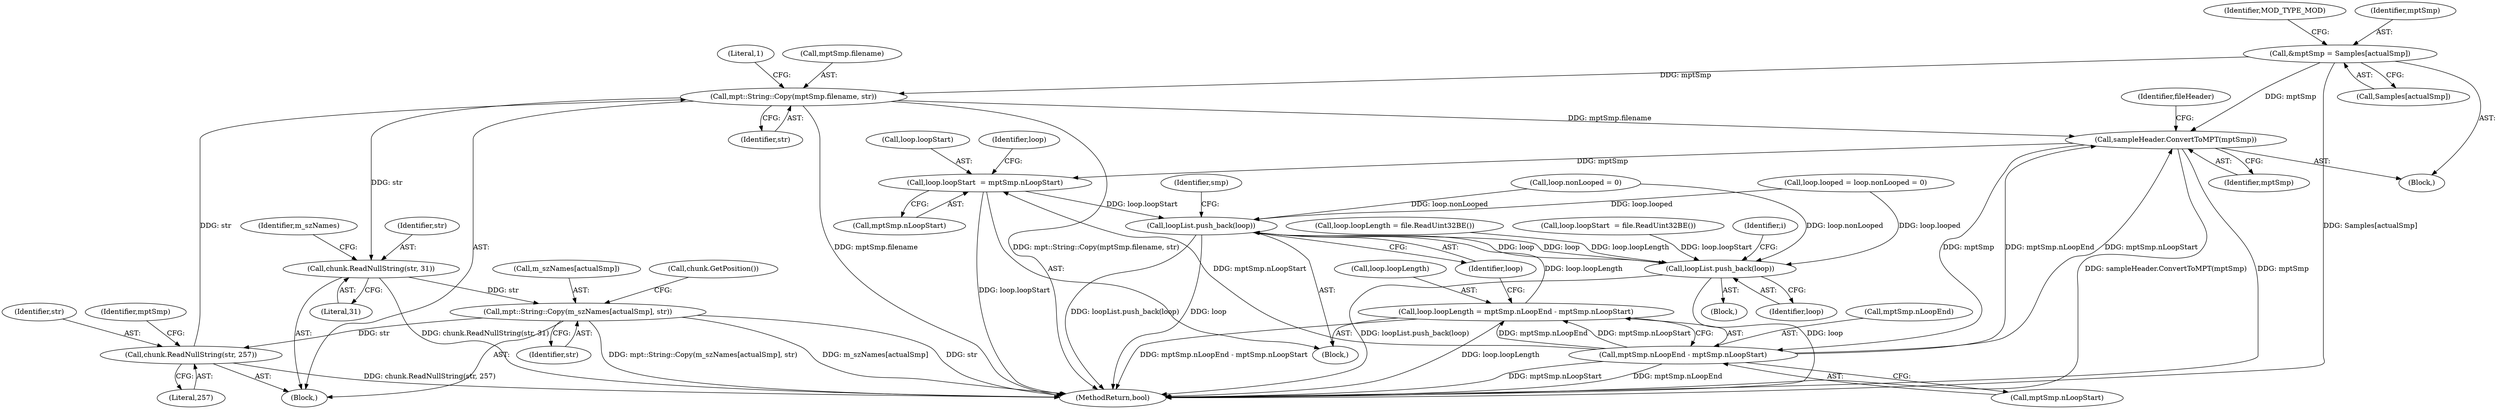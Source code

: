digraph "0_openmpt_61fc6d3030a4d4283105cb5fb46b27b42fa5575e_1@array" {
"1000260" [label="(Call,&mptSmp = Samples[actualSmp])"];
"1000304" [label="(Call,mpt::String::Copy(mptSmp.filename, str))"];
"1000311" [label="(Call,chunk.ReadNullString(str, 31))"];
"1000314" [label="(Call,mpt::String::Copy(m_szNames[actualSmp], str))"];
"1000301" [label="(Call,chunk.ReadNullString(str, 257))"];
"1000328" [label="(Call,sampleHeader.ConvertToMPT(mptSmp))"];
"1000391" [label="(Call,loop.loopStart  = mptSmp.nLoopStart)"];
"1000409" [label="(Call,loopList.push_back(loop))"];
"1000433" [label="(Call,loopList.push_back(loop))"];
"1000402" [label="(Call,mptSmp.nLoopEnd - mptSmp.nLoopStart)"];
"1000398" [label="(Call,loop.loopLength = mptSmp.nLoopEnd - mptSmp.nLoopStart)"];
"1000399" [label="(Call,loop.loopLength)"];
"1000390" [label="(Block,)"];
"1000321" [label="(Call,chunk.GetPosition())"];
"1000375" [label="(Call,loop.nonLooped = 0)"];
"1000423" [label="(Call,loop.loopStart  = file.ReadUint32BE())"];
"1000410" [label="(Identifier,loop)"];
"1000312" [label="(Identifier,str)"];
"1000398" [label="(Call,loop.loopLength = mptSmp.nLoopEnd - mptSmp.nLoopStart)"];
"1000301" [label="(Call,chunk.ReadNullString(str, 257))"];
"1000421" [label="(Identifier,i)"];
"1000400" [label="(Identifier,loop)"];
"1000303" [label="(Literal,257)"];
"1002182" [label="(MethodReturn,bool)"];
"1000266" [label="(Identifier,MOD_TYPE_MOD)"];
"1000333" [label="(Identifier,fileHeader)"];
"1000262" [label="(Call,Samples[actualSmp])"];
"1000371" [label="(Call,loop.looped = loop.nonLooped = 0)"];
"1000422" [label="(Block,)"];
"1000434" [label="(Identifier,loop)"];
"1000310" [label="(Literal,1)"];
"1000261" [label="(Identifier,mptSmp)"];
"1000318" [label="(Identifier,str)"];
"1000214" [label="(Identifier,smp)"];
"1000316" [label="(Identifier,m_szNames)"];
"1000403" [label="(Call,mptSmp.nLoopEnd)"];
"1000329" [label="(Identifier,mptSmp)"];
"1000315" [label="(Call,m_szNames[actualSmp])"];
"1000302" [label="(Identifier,str)"];
"1000299" [label="(Block,)"];
"1000328" [label="(Call,sampleHeader.ConvertToMPT(mptSmp))"];
"1000409" [label="(Call,loopList.push_back(loop))"];
"1000311" [label="(Call,chunk.ReadNullString(str, 31))"];
"1000215" [label="(Block,)"];
"1000308" [label="(Identifier,str)"];
"1000395" [label="(Call,mptSmp.nLoopStart)"];
"1000428" [label="(Call,loop.loopLength = file.ReadUint32BE())"];
"1000406" [label="(Call,mptSmp.nLoopStart)"];
"1000305" [label="(Call,mptSmp.filename)"];
"1000392" [label="(Call,loop.loopStart)"];
"1000391" [label="(Call,loop.loopStart  = mptSmp.nLoopStart)"];
"1000433" [label="(Call,loopList.push_back(loop))"];
"1000304" [label="(Call,mpt::String::Copy(mptSmp.filename, str))"];
"1000314" [label="(Call,mpt::String::Copy(m_szNames[actualSmp], str))"];
"1000313" [label="(Literal,31)"];
"1000260" [label="(Call,&mptSmp = Samples[actualSmp])"];
"1000306" [label="(Identifier,mptSmp)"];
"1000402" [label="(Call,mptSmp.nLoopEnd - mptSmp.nLoopStart)"];
"1000260" -> "1000215"  [label="AST: "];
"1000260" -> "1000262"  [label="CFG: "];
"1000261" -> "1000260"  [label="AST: "];
"1000262" -> "1000260"  [label="AST: "];
"1000266" -> "1000260"  [label="CFG: "];
"1000260" -> "1002182"  [label="DDG: Samples[actualSmp]"];
"1000260" -> "1000304"  [label="DDG: mptSmp"];
"1000260" -> "1000328"  [label="DDG: mptSmp"];
"1000304" -> "1000299"  [label="AST: "];
"1000304" -> "1000308"  [label="CFG: "];
"1000305" -> "1000304"  [label="AST: "];
"1000308" -> "1000304"  [label="AST: "];
"1000310" -> "1000304"  [label="CFG: "];
"1000304" -> "1002182"  [label="DDG: mpt::String::Copy(mptSmp.filename, str)"];
"1000304" -> "1002182"  [label="DDG: mptSmp.filename"];
"1000301" -> "1000304"  [label="DDG: str"];
"1000304" -> "1000311"  [label="DDG: str"];
"1000304" -> "1000328"  [label="DDG: mptSmp.filename"];
"1000311" -> "1000299"  [label="AST: "];
"1000311" -> "1000313"  [label="CFG: "];
"1000312" -> "1000311"  [label="AST: "];
"1000313" -> "1000311"  [label="AST: "];
"1000316" -> "1000311"  [label="CFG: "];
"1000311" -> "1002182"  [label="DDG: chunk.ReadNullString(str, 31)"];
"1000311" -> "1000314"  [label="DDG: str"];
"1000314" -> "1000299"  [label="AST: "];
"1000314" -> "1000318"  [label="CFG: "];
"1000315" -> "1000314"  [label="AST: "];
"1000318" -> "1000314"  [label="AST: "];
"1000321" -> "1000314"  [label="CFG: "];
"1000314" -> "1002182"  [label="DDG: m_szNames[actualSmp]"];
"1000314" -> "1002182"  [label="DDG: str"];
"1000314" -> "1002182"  [label="DDG: mpt::String::Copy(m_szNames[actualSmp], str)"];
"1000314" -> "1000301"  [label="DDG: str"];
"1000301" -> "1000299"  [label="AST: "];
"1000301" -> "1000303"  [label="CFG: "];
"1000302" -> "1000301"  [label="AST: "];
"1000303" -> "1000301"  [label="AST: "];
"1000306" -> "1000301"  [label="CFG: "];
"1000301" -> "1002182"  [label="DDG: chunk.ReadNullString(str, 257)"];
"1000328" -> "1000215"  [label="AST: "];
"1000328" -> "1000329"  [label="CFG: "];
"1000329" -> "1000328"  [label="AST: "];
"1000333" -> "1000328"  [label="CFG: "];
"1000328" -> "1002182"  [label="DDG: sampleHeader.ConvertToMPT(mptSmp)"];
"1000328" -> "1002182"  [label="DDG: mptSmp"];
"1000402" -> "1000328"  [label="DDG: mptSmp.nLoopEnd"];
"1000402" -> "1000328"  [label="DDG: mptSmp.nLoopStart"];
"1000328" -> "1000391"  [label="DDG: mptSmp"];
"1000328" -> "1000402"  [label="DDG: mptSmp"];
"1000391" -> "1000390"  [label="AST: "];
"1000391" -> "1000395"  [label="CFG: "];
"1000392" -> "1000391"  [label="AST: "];
"1000395" -> "1000391"  [label="AST: "];
"1000400" -> "1000391"  [label="CFG: "];
"1000391" -> "1002182"  [label="DDG: loop.loopStart"];
"1000402" -> "1000391"  [label="DDG: mptSmp.nLoopStart"];
"1000391" -> "1000409"  [label="DDG: loop.loopStart"];
"1000409" -> "1000390"  [label="AST: "];
"1000409" -> "1000410"  [label="CFG: "];
"1000410" -> "1000409"  [label="AST: "];
"1000214" -> "1000409"  [label="CFG: "];
"1000409" -> "1002182"  [label="DDG: loopList.push_back(loop)"];
"1000409" -> "1002182"  [label="DDG: loop"];
"1000375" -> "1000409"  [label="DDG: loop.nonLooped"];
"1000433" -> "1000409"  [label="DDG: loop"];
"1000371" -> "1000409"  [label="DDG: loop.looped"];
"1000398" -> "1000409"  [label="DDG: loop.loopLength"];
"1000409" -> "1000433"  [label="DDG: loop"];
"1000433" -> "1000422"  [label="AST: "];
"1000433" -> "1000434"  [label="CFG: "];
"1000434" -> "1000433"  [label="AST: "];
"1000421" -> "1000433"  [label="CFG: "];
"1000433" -> "1002182"  [label="DDG: loop"];
"1000433" -> "1002182"  [label="DDG: loopList.push_back(loop)"];
"1000375" -> "1000433"  [label="DDG: loop.nonLooped"];
"1000423" -> "1000433"  [label="DDG: loop.loopStart"];
"1000371" -> "1000433"  [label="DDG: loop.looped"];
"1000428" -> "1000433"  [label="DDG: loop.loopLength"];
"1000402" -> "1000398"  [label="AST: "];
"1000402" -> "1000406"  [label="CFG: "];
"1000403" -> "1000402"  [label="AST: "];
"1000406" -> "1000402"  [label="AST: "];
"1000398" -> "1000402"  [label="CFG: "];
"1000402" -> "1002182"  [label="DDG: mptSmp.nLoopEnd"];
"1000402" -> "1002182"  [label="DDG: mptSmp.nLoopStart"];
"1000402" -> "1000398"  [label="DDG: mptSmp.nLoopEnd"];
"1000402" -> "1000398"  [label="DDG: mptSmp.nLoopStart"];
"1000398" -> "1000390"  [label="AST: "];
"1000399" -> "1000398"  [label="AST: "];
"1000410" -> "1000398"  [label="CFG: "];
"1000398" -> "1002182"  [label="DDG: mptSmp.nLoopEnd - mptSmp.nLoopStart"];
"1000398" -> "1002182"  [label="DDG: loop.loopLength"];
}
